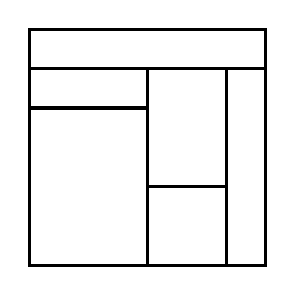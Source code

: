 \begin{tikzpicture}[very thick, scale=.5]
    \draw (0,5) rectangle (6,6);
    \draw (0,4) rectangle (3,5);
    \draw (0,0) rectangle (3,4);
    \draw (3,2) rectangle (5,5);
    \draw (3,0) rectangle (5,2);
    \draw (5,0) rectangle (6,5);
\end{tikzpicture}
